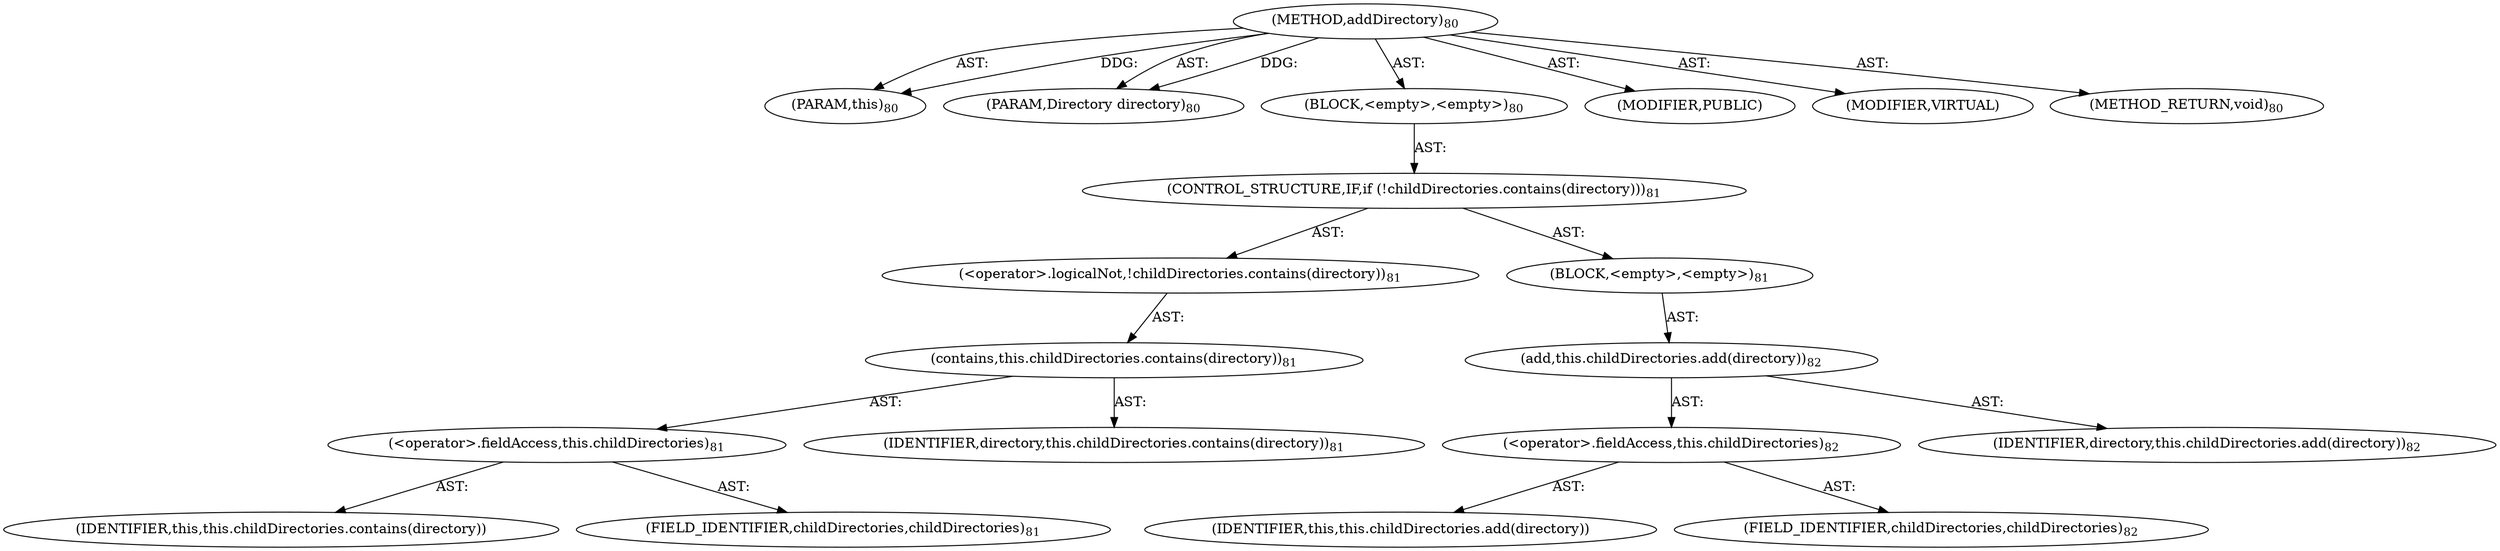 digraph "addDirectory" {  
"111669149698" [label = <(METHOD,addDirectory)<SUB>80</SUB>> ]
"115964116998" [label = <(PARAM,this)<SUB>80</SUB>> ]
"115964116999" [label = <(PARAM,Directory directory)<SUB>80</SUB>> ]
"25769803778" [label = <(BLOCK,&lt;empty&gt;,&lt;empty&gt;)<SUB>80</SUB>> ]
"47244640256" [label = <(CONTROL_STRUCTURE,IF,if (!childDirectories.contains(directory)))<SUB>81</SUB>> ]
"30064771087" [label = <(&lt;operator&gt;.logicalNot,!childDirectories.contains(directory))<SUB>81</SUB>> ]
"30064771088" [label = <(contains,this.childDirectories.contains(directory))<SUB>81</SUB>> ]
"30064771089" [label = <(&lt;operator&gt;.fieldAccess,this.childDirectories)<SUB>81</SUB>> ]
"68719476748" [label = <(IDENTIFIER,this,this.childDirectories.contains(directory))> ]
"55834574854" [label = <(FIELD_IDENTIFIER,childDirectories,childDirectories)<SUB>81</SUB>> ]
"68719476749" [label = <(IDENTIFIER,directory,this.childDirectories.contains(directory))<SUB>81</SUB>> ]
"25769803779" [label = <(BLOCK,&lt;empty&gt;,&lt;empty&gt;)<SUB>81</SUB>> ]
"30064771090" [label = <(add,this.childDirectories.add(directory))<SUB>82</SUB>> ]
"30064771091" [label = <(&lt;operator&gt;.fieldAccess,this.childDirectories)<SUB>82</SUB>> ]
"68719476750" [label = <(IDENTIFIER,this,this.childDirectories.add(directory))> ]
"55834574855" [label = <(FIELD_IDENTIFIER,childDirectories,childDirectories)<SUB>82</SUB>> ]
"68719476751" [label = <(IDENTIFIER,directory,this.childDirectories.add(directory))<SUB>82</SUB>> ]
"133143986184" [label = <(MODIFIER,PUBLIC)> ]
"133143986185" [label = <(MODIFIER,VIRTUAL)> ]
"128849018882" [label = <(METHOD_RETURN,void)<SUB>80</SUB>> ]
  "111669149698" -> "115964116998"  [ label = "AST: "] 
  "111669149698" -> "115964116999"  [ label = "AST: "] 
  "111669149698" -> "25769803778"  [ label = "AST: "] 
  "111669149698" -> "133143986184"  [ label = "AST: "] 
  "111669149698" -> "133143986185"  [ label = "AST: "] 
  "111669149698" -> "128849018882"  [ label = "AST: "] 
  "25769803778" -> "47244640256"  [ label = "AST: "] 
  "47244640256" -> "30064771087"  [ label = "AST: "] 
  "47244640256" -> "25769803779"  [ label = "AST: "] 
  "30064771087" -> "30064771088"  [ label = "AST: "] 
  "30064771088" -> "30064771089"  [ label = "AST: "] 
  "30064771088" -> "68719476749"  [ label = "AST: "] 
  "30064771089" -> "68719476748"  [ label = "AST: "] 
  "30064771089" -> "55834574854"  [ label = "AST: "] 
  "25769803779" -> "30064771090"  [ label = "AST: "] 
  "30064771090" -> "30064771091"  [ label = "AST: "] 
  "30064771090" -> "68719476751"  [ label = "AST: "] 
  "30064771091" -> "68719476750"  [ label = "AST: "] 
  "30064771091" -> "55834574855"  [ label = "AST: "] 
  "111669149698" -> "115964116998"  [ label = "DDG: "] 
  "111669149698" -> "115964116999"  [ label = "DDG: "] 
}
